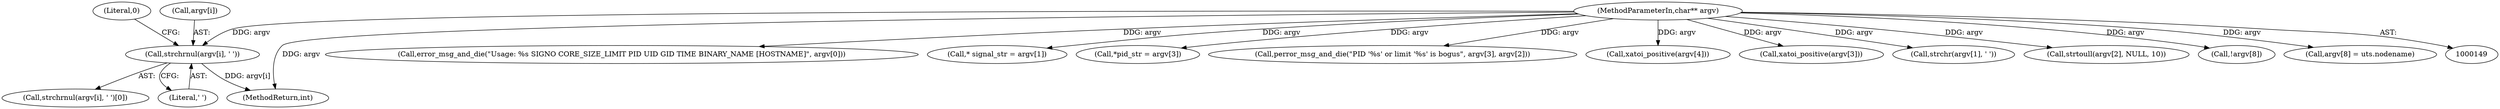 digraph "0_abrt_8939398b82006ba1fec4ed491339fc075f43fc7c_1@API" {
"1000203" [label="(Call,strchrnul(argv[i], ' '))"];
"1000151" [label="(MethodParameterIn,char** argv)"];
"1000208" [label="(Literal,0)"];
"1000202" [label="(Call,strchrnul(argv[i], ' ')[0])"];
"1000178" [label="(Call,error_msg_and_die(\"Usage: %s SIGNO CORE_SIZE_LIMIT PID UID GID TIME BINARY_NAME [HOSTNAME]\", argv[0]))"];
"1000264" [label="(Call,* signal_str = argv[1])"];
"1000302" [label="(Call,*pid_str = argv[3])"];
"1000328" [label="(Call,perror_msg_and_die(\"PID '%s' or limit '%s' is bogus\", argv[3], argv[2]))"];
"1000317" [label="(Call,xatoi_positive(argv[4]))"];
"1000310" [label="(Call,xatoi_positive(argv[3]))"];
"1000184" [label="(Call,strchr(argv[1], ' '))"];
"1000207" [label="(Literal,' ')"];
"1000151" [label="(MethodParameterIn,char** argv)"];
"1000277" [label="(Call,strtoull(argv[2], NULL, 10))"];
"1000204" [label="(Call,argv[i])"];
"1001237" [label="(MethodReturn,int)"];
"1000353" [label="(Call,!argv[8])"];
"1000361" [label="(Call,argv[8] = uts.nodename)"];
"1000203" [label="(Call,strchrnul(argv[i], ' '))"];
"1000203" -> "1000202"  [label="AST: "];
"1000203" -> "1000207"  [label="CFG: "];
"1000204" -> "1000203"  [label="AST: "];
"1000207" -> "1000203"  [label="AST: "];
"1000208" -> "1000203"  [label="CFG: "];
"1000203" -> "1001237"  [label="DDG: argv[i]"];
"1000151" -> "1000203"  [label="DDG: argv"];
"1000151" -> "1000149"  [label="AST: "];
"1000151" -> "1001237"  [label="DDG: argv"];
"1000151" -> "1000178"  [label="DDG: argv"];
"1000151" -> "1000184"  [label="DDG: argv"];
"1000151" -> "1000264"  [label="DDG: argv"];
"1000151" -> "1000277"  [label="DDG: argv"];
"1000151" -> "1000302"  [label="DDG: argv"];
"1000151" -> "1000310"  [label="DDG: argv"];
"1000151" -> "1000317"  [label="DDG: argv"];
"1000151" -> "1000328"  [label="DDG: argv"];
"1000151" -> "1000353"  [label="DDG: argv"];
"1000151" -> "1000361"  [label="DDG: argv"];
}
